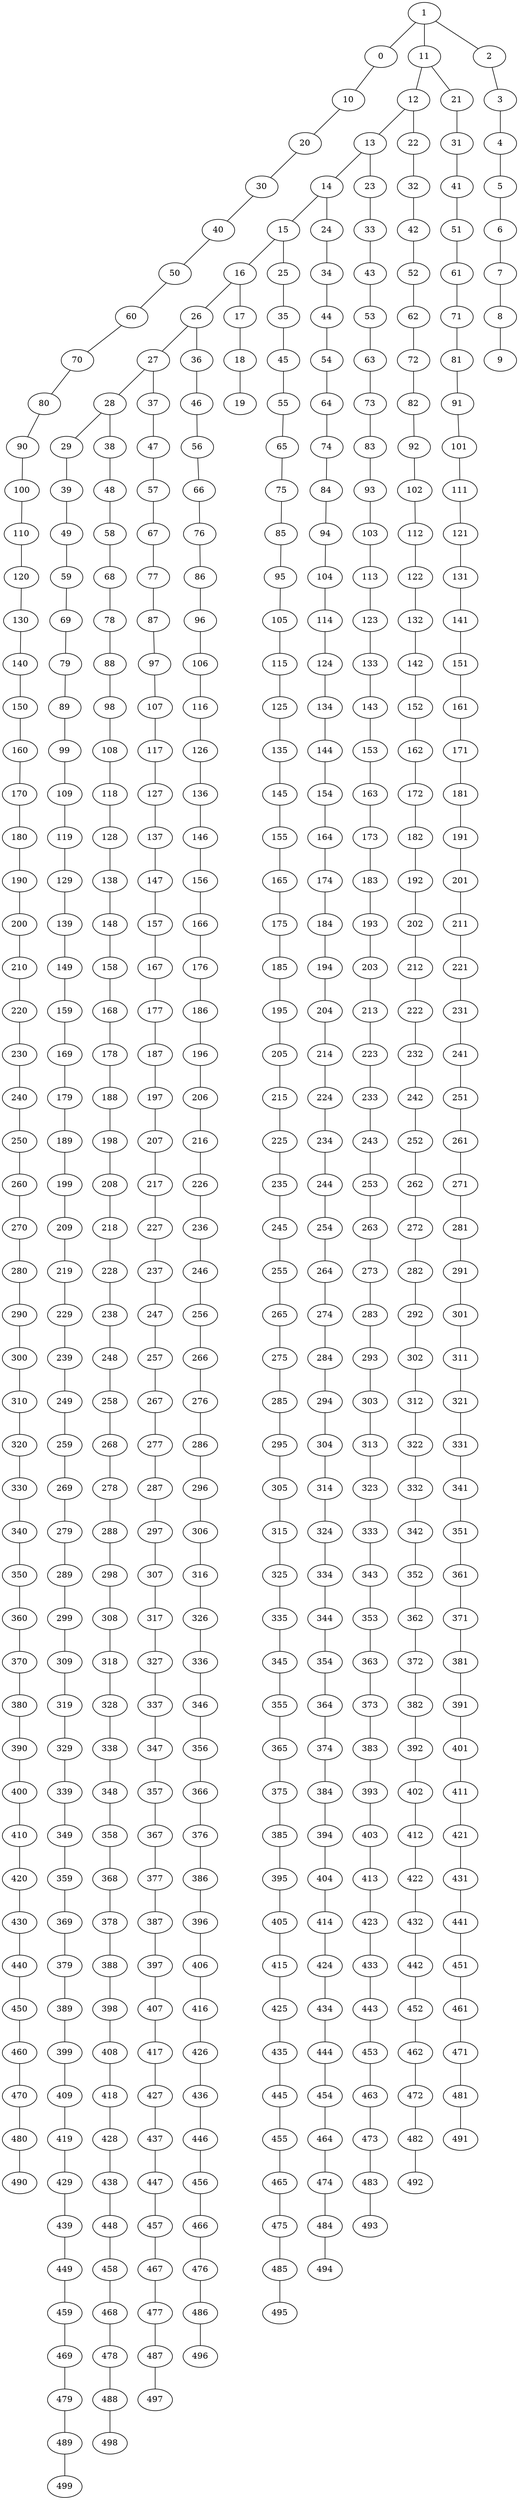 strict graph G {
1;
0;
11;
2;
10;
12;
21;
3;
20;
13;
22;
31;
4;
30;
14;
23;
32;
41;
5;
40;
15;
24;
33;
42;
51;
6;
50;
16;
25;
34;
43;
52;
61;
7;
60;
26;
17;
35;
44;
53;
62;
71;
8;
70;
27;
36;
18;
45;
54;
63;
72;
81;
9;
80;
28;
37;
46;
19;
55;
64;
73;
82;
91;
90;
29;
38;
47;
56;
65;
74;
83;
92;
101;
100;
39;
48;
57;
66;
75;
84;
93;
102;
111;
110;
49;
58;
67;
76;
85;
94;
103;
112;
121;
120;
59;
68;
77;
86;
95;
104;
113;
122;
131;
130;
69;
78;
87;
96;
105;
114;
123;
132;
141;
140;
79;
88;
97;
106;
115;
124;
133;
142;
151;
150;
89;
98;
107;
116;
125;
134;
143;
152;
161;
160;
99;
108;
117;
126;
135;
144;
153;
162;
171;
170;
109;
118;
127;
136;
145;
154;
163;
172;
181;
180;
119;
128;
137;
146;
155;
164;
173;
182;
191;
190;
129;
138;
147;
156;
165;
174;
183;
192;
201;
200;
139;
148;
157;
166;
175;
184;
193;
202;
211;
210;
149;
158;
167;
176;
185;
194;
203;
212;
221;
220;
159;
168;
177;
186;
195;
204;
213;
222;
231;
230;
169;
178;
187;
196;
205;
214;
223;
232;
241;
240;
179;
188;
197;
206;
215;
224;
233;
242;
251;
250;
189;
198;
207;
216;
225;
234;
243;
252;
261;
260;
199;
208;
217;
226;
235;
244;
253;
262;
271;
270;
209;
218;
227;
236;
245;
254;
263;
272;
281;
280;
219;
228;
237;
246;
255;
264;
273;
282;
291;
290;
229;
238;
247;
256;
265;
274;
283;
292;
301;
300;
239;
248;
257;
266;
275;
284;
293;
302;
311;
310;
249;
258;
267;
276;
285;
294;
303;
312;
321;
320;
259;
268;
277;
286;
295;
304;
313;
322;
331;
330;
269;
278;
287;
296;
305;
314;
323;
332;
341;
340;
279;
288;
297;
306;
315;
324;
333;
342;
351;
350;
289;
298;
307;
316;
325;
334;
343;
352;
361;
360;
299;
308;
317;
326;
335;
344;
353;
362;
371;
370;
309;
318;
327;
336;
345;
354;
363;
372;
381;
380;
319;
328;
337;
346;
355;
364;
373;
382;
391;
390;
329;
338;
347;
356;
365;
374;
383;
392;
401;
400;
339;
348;
357;
366;
375;
384;
393;
402;
411;
410;
349;
358;
367;
376;
385;
394;
403;
412;
421;
420;
359;
368;
377;
386;
395;
404;
413;
422;
431;
430;
369;
378;
387;
396;
405;
414;
423;
432;
441;
440;
379;
388;
397;
406;
415;
424;
433;
442;
451;
450;
389;
398;
407;
416;
425;
434;
443;
452;
461;
460;
399;
408;
417;
426;
435;
444;
453;
462;
471;
470;
409;
418;
427;
436;
445;
454;
463;
472;
481;
480;
419;
428;
437;
446;
455;
464;
473;
482;
491;
490;
429;
438;
447;
456;
465;
474;
483;
492;
439;
448;
457;
466;
475;
484;
493;
449;
458;
467;
476;
485;
494;
459;
468;
477;
486;
495;
469;
478;
487;
496;
479;
488;
497;
489;
498;
499;
298 -- 308;
84 -- 94;
389 -- 399;
384 -- 394;
134 -- 144;
355 -- 365;
303 -- 313;
437 -- 447;
345 -- 355;
85 -- 95;
327 -- 337;
258 -- 268;
386 -- 396;
6 -- 7;
234 -- 244;
67 -- 77;
467 -- 477;
153 -- 163;
363 -- 373;
108 -- 118;
329 -- 339;
128 -- 138;
468 -- 478;
271 -- 281;
369 -- 379;
180 -- 190;
190 -- 200;
199 -- 209;
424 -- 434;
476 -- 486;
139 -- 149;
383 -- 393;
413 -- 423;
485 -- 495;
160 -- 170;
436 -- 446;
11 -- 12;
15 -- 25;
213 -- 223;
60 -- 70;
8 -- 9;
90 -- 100;
121 -- 131;
453 -- 463;
224 -- 234;
346 -- 356;
177 -- 187;
138 -- 148;
231 -- 241;
314 -- 324;
333 -- 343;
59 -- 69;
161 -- 171;
185 -- 195;
244 -- 254;
111 -- 121;
27 -- 37;
336 -- 346;
154 -- 164;
14 -- 24;
247 -- 257;
362 -- 372;
280 -- 290;
323 -- 333;
63 -- 73;
352 -- 362;
255 -- 265;
466 -- 476;
183 -- 193;
136 -- 146;
381 -- 391;
440 -- 450;
179 -- 189;
321 -- 331;
1 -- 0;
101 -- 111;
339 -- 349;
302 -- 312;
448 -- 458;
482 -- 492;
387 -- 397;
106 -- 116;
483 -- 493;
305 -- 315;
395 -- 405;
272 -- 282;
72 -- 82;
233 -- 243;
225 -- 235;
284 -- 294;
444 -- 454;
68 -- 78;
486 -- 496;
262 -- 272;
25 -- 35;
322 -- 332;
409 -- 419;
182 -- 192;
97 -- 107;
191 -- 201;
171 -- 181;
292 -- 302;
367 -- 377;
315 -- 325;
257 -- 267;
411 -- 421;
487 -- 497;
129 -- 139;
126 -- 136;
435 -- 445;
353 -- 363;
293 -- 303;
188 -- 198;
429 -- 439;
218 -- 228;
310 -- 320;
14 -- 15;
123 -- 133;
289 -- 299;
376 -- 386;
11 -- 21;
484 -- 494;
464 -- 474;
286 -- 296;
472 -- 482;
474 -- 484;
217 -- 227;
31 -- 41;
330 -- 340;
390 -- 400;
92 -- 102;
223 -- 233;
253 -- 263;
75 -- 85;
342 -- 352;
125 -- 135;
4 -- 5;
195 -- 205;
299 -- 309;
311 -- 321;
62 -- 72;
5 -- 6;
37 -- 47;
287 -- 297;
186 -- 196;
324 -- 334;
371 -- 381;
462 -- 472;
241 -- 251;
250 -- 260;
469 -- 479;
270 -- 280;
220 -- 230;
13 -- 14;
300 -- 310;
410 -- 420;
94 -- 104;
210 -- 220;
438 -- 448;
21 -- 31;
261 -- 271;
10 -- 20;
1 -- 11;
227 -- 237;
232 -- 242;
86 -- 96;
103 -- 113;
470 -- 480;
143 -- 153;
423 -- 433;
235 -- 245;
167 -- 177;
175 -- 185;
405 -- 415;
23 -- 33;
273 -- 283;
64 -- 74;
454 -- 464;
458 -- 468;
116 -- 126;
80 -- 90;
2 -- 3;
209 -- 219;
162 -- 172;
417 -- 427;
393 -- 403;
385 -- 395;
66 -- 76;
445 -- 455;
173 -- 183;
243 -- 253;
214 -- 224;
459 -- 469;
374 -- 384;
46 -- 56;
87 -- 97;
34 -- 44;
248 -- 258;
118 -- 128;
488 -- 498;
430 -- 440;
326 -- 336;
133 -- 143;
48 -- 58;
349 -- 359;
141 -- 151;
56 -- 66;
135 -- 145;
451 -- 461;
378 -- 388;
16 -- 17;
115 -- 125;
343 -- 353;
334 -- 344;
373 -- 383;
79 -- 89;
36 -- 46;
105 -- 115;
375 -- 385;
489 -- 499;
316 -- 326;
294 -- 304;
340 -- 350;
207 -- 217;
319 -- 329;
42 -- 52;
422 -- 432;
172 -- 182;
341 -- 351;
391 -- 401;
150 -- 160;
147 -- 157;
16 -- 26;
263 -- 273;
196 -- 206;
317 -- 327;
33 -- 43;
238 -- 248;
38 -- 48;
168 -- 178;
228 -- 238;
184 -- 194;
201 -- 211;
434 -- 444;
306 -- 316;
463 -- 473;
194 -- 204;
137 -- 147;
460 -- 470;
130 -- 140;
450 -- 460;
109 -- 119;
197 -- 207;
28 -- 38;
237 -- 247;
447 -- 457;
140 -- 150;
297 -- 307;
380 -- 390;
265 -- 275;
198 -- 208;
212 -- 222;
356 -- 366;
457 -- 467;
53 -- 63;
157 -- 167;
251 -- 261;
240 -- 250;
358 -- 368;
27 -- 28;
3 -- 4;
264 -- 274;
304 -- 314;
392 -- 402;
203 -- 213;
226 -- 236;
229 -- 239;
81 -- 91;
344 -- 354;
282 -- 292;
131 -- 141;
425 -- 435;
382 -- 392;
215 -- 225;
295 -- 305;
12 -- 13;
99 -- 109;
221 -- 231;
416 -- 426;
404 -- 414;
110 -- 120;
176 -- 186;
399 -- 409;
236 -- 246;
461 -- 471;
267 -- 277;
77 -- 87;
89 -- 99;
254 -- 264;
189 -- 199;
12 -- 22;
112 -- 122;
208 -- 218;
246 -- 256;
313 -- 323;
337 -- 347;
275 -- 285;
222 -- 232;
83 -- 93;
145 -- 155;
88 -- 98;
276 -- 286;
441 -- 451;
159 -- 169;
360 -- 370;
442 -- 452;
26 -- 36;
35 -- 45;
96 -- 106;
22 -- 32;
142 -- 152;
174 -- 184;
29 -- 39;
15 -- 16;
260 -- 270;
120 -- 130;
269 -- 279;
426 -- 436;
104 -- 114;
290 -- 300;
328 -- 338;
301 -- 311;
407 -- 417;
178 -- 188;
0 -- 10;
291 -- 301;
20 -- 30;
91 -- 101;
127 -- 137;
418 -- 428;
370 -- 380;
357 -- 367;
279 -- 289;
17 -- 18;
187 -- 197;
354 -- 364;
394 -- 404;
205 -- 215;
332 -- 342;
348 -- 358;
69 -- 79;
335 -- 345;
73 -- 83;
477 -- 487;
18 -- 19;
107 -- 117;
446 -- 456;
256 -- 266;
402 -- 412;
471 -- 481;
427 -- 437;
151 -- 161;
456 -- 466;
102 -- 112;
50 -- 60;
419 -- 429;
100 -- 110;
403 -- 413;
117 -- 127;
78 -- 88;
320 -- 330;
479 -- 489;
156 -- 166;
288 -- 298;
398 -- 408;
54 -- 64;
433 -- 443;
49 -- 59;
144 -- 154;
164 -- 174;
95 -- 105;
204 -- 214;
325 -- 335;
166 -- 176;
132 -- 142;
475 -- 485;
119 -- 129;
52 -- 62;
449 -- 459;
41 -- 51;
431 -- 441;
230 -- 240;
308 -- 318;
70 -- 80;
400 -- 410;
478 -- 488;
57 -- 67;
58 -- 68;
44 -- 54;
252 -- 262;
51 -- 61;
170 -- 180;
401 -- 411;
114 -- 124;
388 -- 398;
421 -- 431;
428 -- 438;
211 -- 221;
465 -- 475;
368 -- 378;
148 -- 158;
307 -- 317;
372 -- 382;
365 -- 375;
71 -- 81;
278 -- 288;
30 -- 40;
408 -- 418;
397 -- 407;
122 -- 132;
296 -- 306;
242 -- 252;
1 -- 2;
364 -- 374;
412 -- 422;
249 -- 259;
439 -- 449;
443 -- 453;
245 -- 255;
13 -- 23;
169 -- 179;
165 -- 175;
181 -- 191;
338 -- 348;
39 -- 49;
351 -- 361;
420 -- 430;
65 -- 75;
192 -- 202;
415 -- 425;
28 -- 29;
206 -- 216;
216 -- 226;
285 -- 295;
149 -- 159;
309 -- 319;
377 -- 387;
396 -- 406;
473 -- 483;
350 -- 360;
268 -- 278;
55 -- 65;
163 -- 173;
379 -- 389;
82 -- 92;
26 -- 27;
93 -- 103;
202 -- 212;
281 -- 291;
361 -- 371;
452 -- 462;
200 -- 210;
193 -- 203;
152 -- 162;
259 -- 269;
40 -- 50;
406 -- 416;
74 -- 84;
113 -- 123;
61 -- 71;
219 -- 229;
414 -- 424;
32 -- 42;
347 -- 357;
98 -- 108;
432 -- 442;
480 -- 490;
366 -- 376;
155 -- 165;
7 -- 8;
312 -- 322;
47 -- 57;
359 -- 369;
274 -- 284;
158 -- 168;
331 -- 341;
24 -- 34;
45 -- 55;
146 -- 156;
124 -- 134;
239 -- 249;
266 -- 276;
277 -- 287;
76 -- 86;
481 -- 491;
455 -- 465;
318 -- 328;
43 -- 53;
283 -- 293;
}
